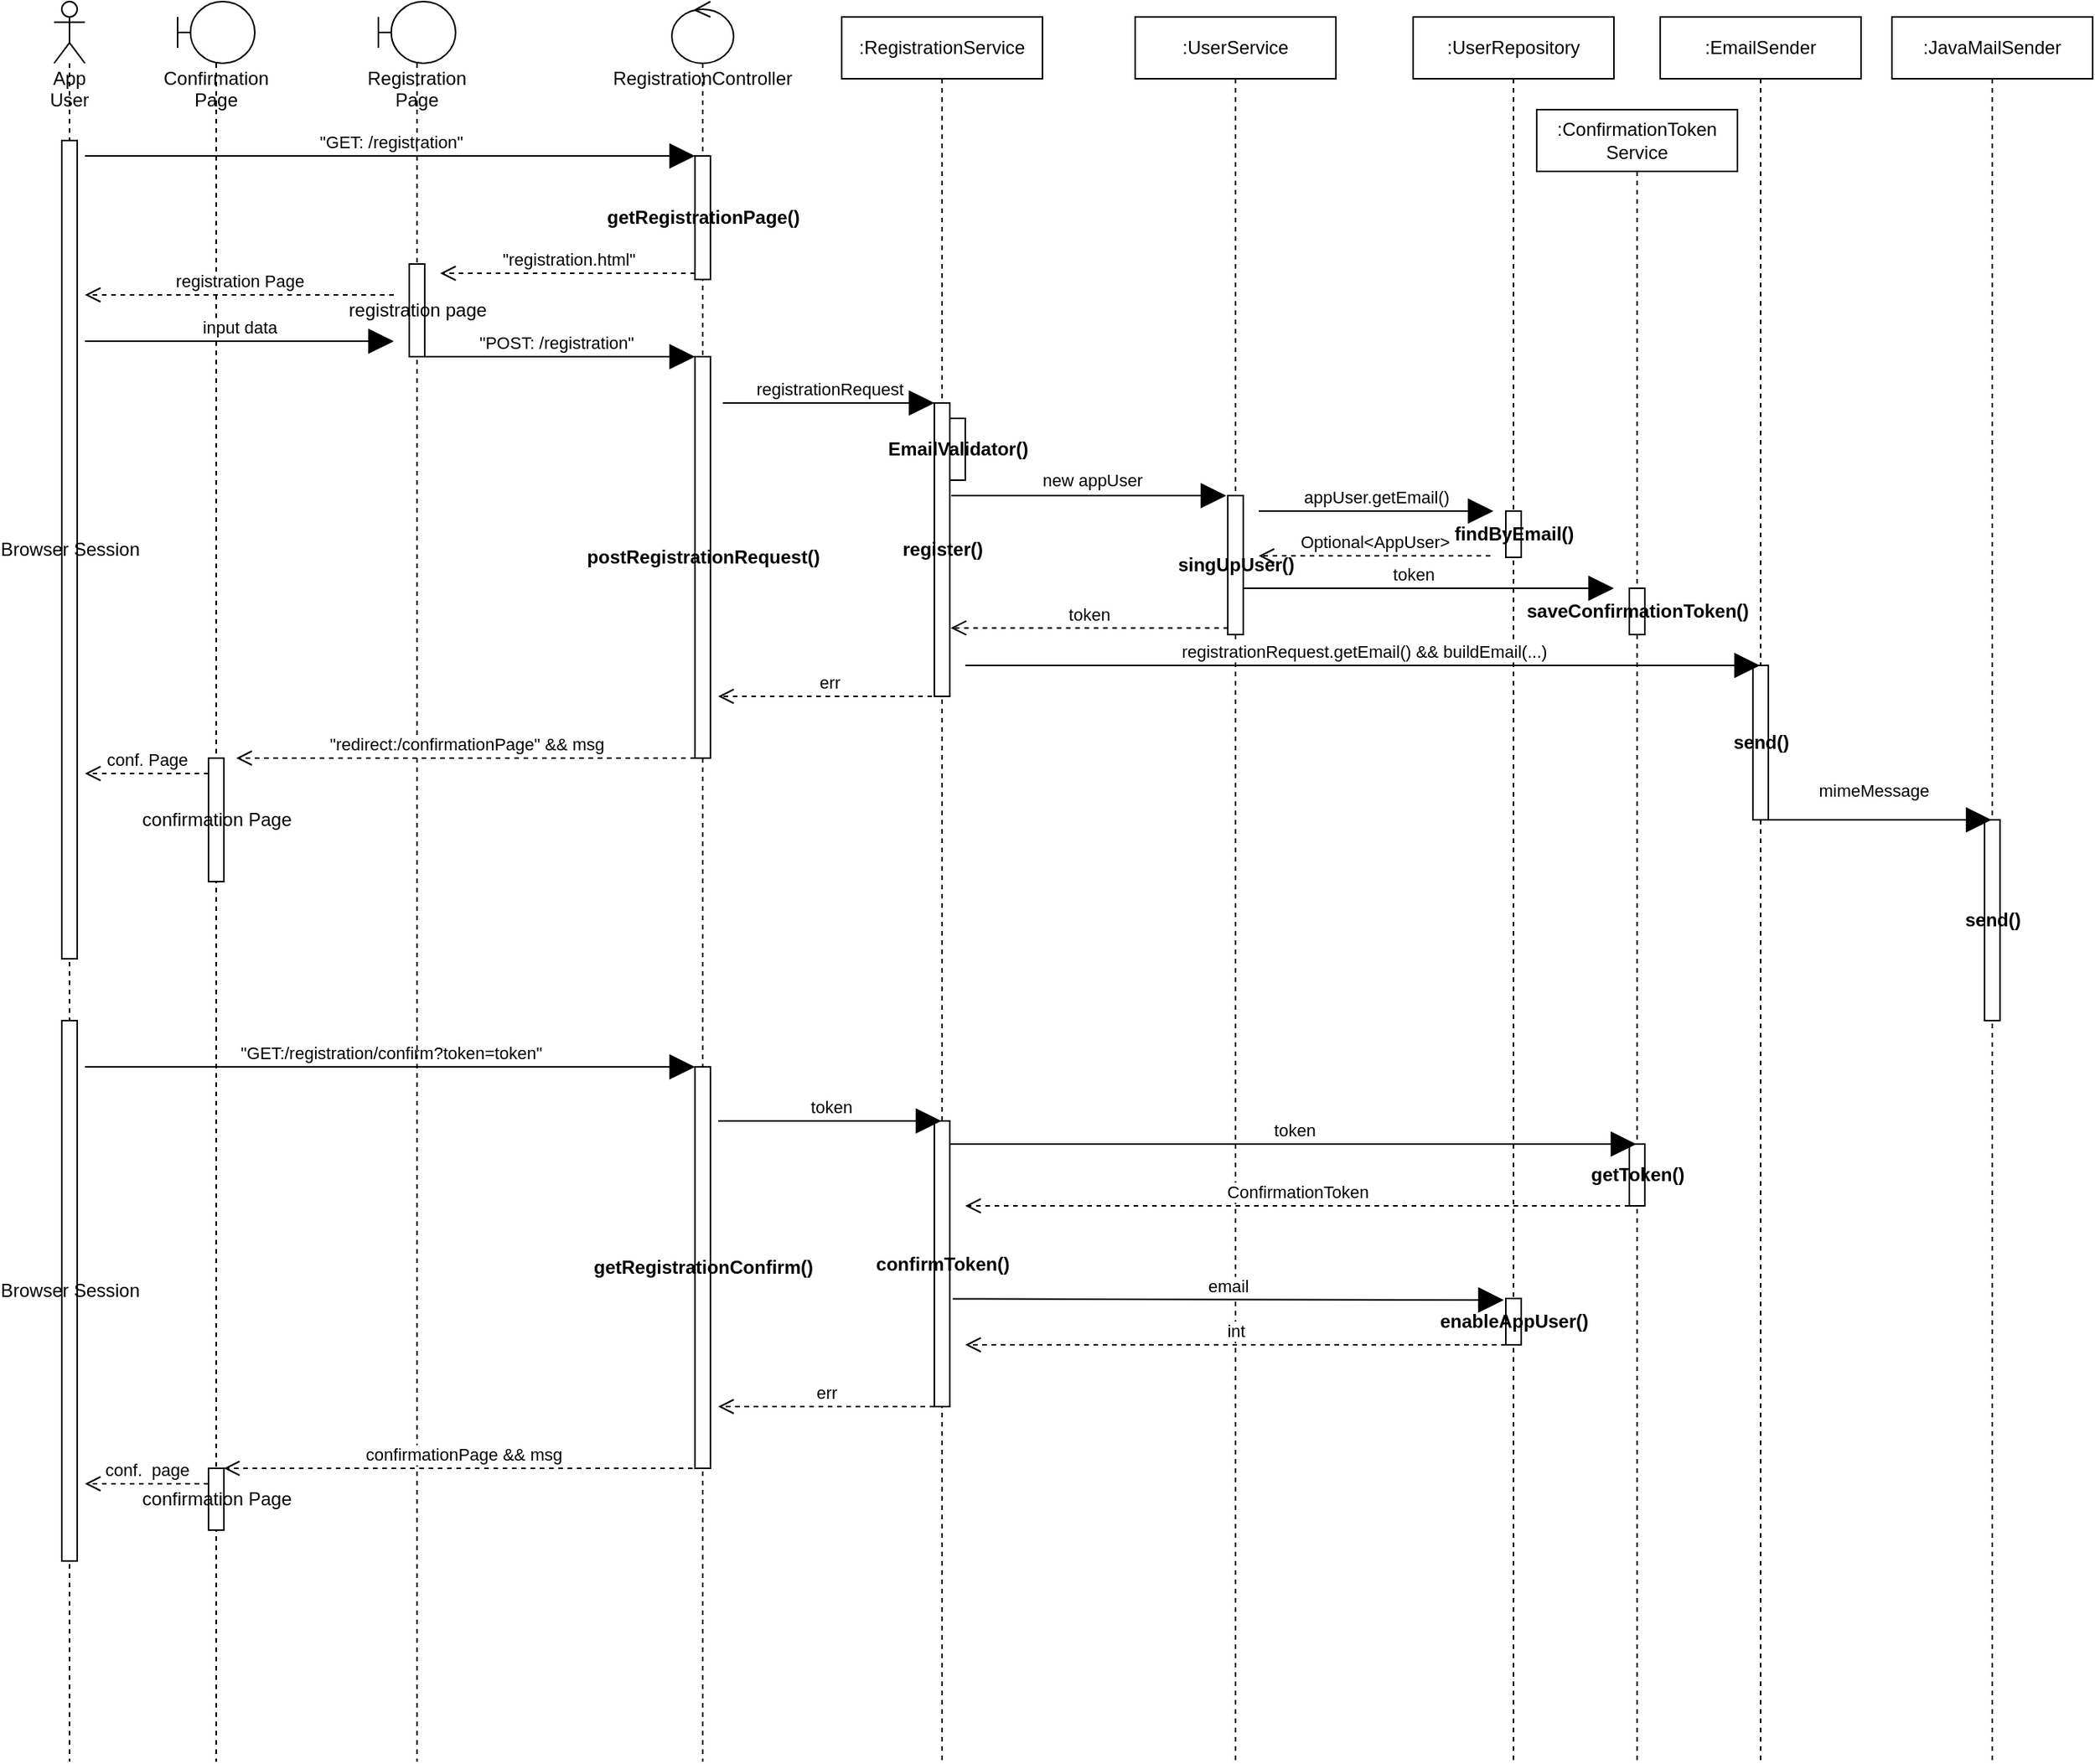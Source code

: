 <mxfile version="15.3.5" type="device"><diagram name="Page-1" id="13e1069c-82ec-6db2-03f1-153e76fe0fe0"><mxGraphModel dx="2540" dy="1551" grid="1" gridSize="10" guides="1" tooltips="1" connect="1" arrows="1" fold="1" page="1" pageScale="1" pageWidth="1100" pageHeight="850" background="none" math="0" shadow="0"><root><mxCell id="0"/><mxCell id="1" parent="0"/><mxCell id="hQMQRHdc7gFSohFYrZQk-5" value="App User" style="shape=umlLifeline;participant=umlActor;perimeter=lifelinePerimeter;whiteSpace=wrap;html=1;container=1;collapsible=0;recursiveResize=0;verticalAlign=top;spacingTop=36;outlineConnect=0;hachureGap=4;pointerEvents=0;" parent="1" vertex="1"><mxGeometry x="-180" y="-20" width="20" height="1140" as="geometry"/></mxCell><mxCell id="hQMQRHdc7gFSohFYrZQk-49" value="Browser Session" style="html=1;points=[];perimeter=orthogonalPerimeter;hachureGap=4;pointerEvents=0;" parent="hQMQRHdc7gFSohFYrZQk-5" vertex="1"><mxGeometry x="5" y="90" width="10" height="530" as="geometry"/></mxCell><mxCell id="hQMQRHdc7gFSohFYrZQk-50" value="Browser Session" style="html=1;points=[];perimeter=orthogonalPerimeter;hachureGap=4;pointerEvents=0;" parent="hQMQRHdc7gFSohFYrZQk-5" vertex="1"><mxGeometry x="5" y="660" width="10" height="350" as="geometry"/></mxCell><mxCell id="hQMQRHdc7gFSohFYrZQk-8" value="RegistrationController" style="shape=umlLifeline;participant=umlControl;perimeter=lifelinePerimeter;whiteSpace=wrap;html=1;container=1;collapsible=0;recursiveResize=0;verticalAlign=top;spacingTop=36;outlineConnect=0;hachureGap=4;pointerEvents=0;" parent="1" vertex="1"><mxGeometry x="220" y="-20" width="40" height="1140" as="geometry"/></mxCell><mxCell id="hQMQRHdc7gFSohFYrZQk-9" value="&lt;b&gt;getRegistrationPage()&lt;/b&gt;" style="html=1;points=[];perimeter=orthogonalPerimeter;hachureGap=4;pointerEvents=0;" parent="hQMQRHdc7gFSohFYrZQk-8" vertex="1"><mxGeometry x="15" y="100" width="10" height="80" as="geometry"/></mxCell><mxCell id="hQMQRHdc7gFSohFYrZQk-12" value="&lt;b&gt;postRegistrationRequest()&lt;/b&gt;" style="html=1;points=[];perimeter=orthogonalPerimeter;hachureGap=4;pointerEvents=0;" parent="hQMQRHdc7gFSohFYrZQk-8" vertex="1"><mxGeometry x="15" y="230" width="10" height="260" as="geometry"/></mxCell><mxCell id="hQMQRHdc7gFSohFYrZQk-63" value="&lt;b&gt;getRegistrationConfirm()&lt;/b&gt;" style="html=1;points=[];perimeter=orthogonalPerimeter;hachureGap=4;pointerEvents=0;" parent="hQMQRHdc7gFSohFYrZQk-8" vertex="1"><mxGeometry x="15" y="690" width="10" height="260" as="geometry"/></mxCell><mxCell id="hQMQRHdc7gFSohFYrZQk-64" value="&quot;GET:/registration/confirm?token=token&quot;" style="html=1;verticalAlign=bottom;endArrow=block;entryX=0;entryY=0;startSize=14;endSize=14;sourcePerimeterSpacing=8;targetPerimeterSpacing=8;" parent="hQMQRHdc7gFSohFYrZQk-8" target="hQMQRHdc7gFSohFYrZQk-63" edge="1"><mxGeometry relative="1" as="geometry"><mxPoint x="-380" y="690" as="sourcePoint"/></mxGeometry></mxCell><mxCell id="hQMQRHdc7gFSohFYrZQk-10" value="&quot;GET: /registration&quot;" style="html=1;verticalAlign=bottom;endArrow=block;entryX=0;entryY=0;startSize=14;endSize=14;sourcePerimeterSpacing=8;targetPerimeterSpacing=8;" parent="1" target="hQMQRHdc7gFSohFYrZQk-9" edge="1"><mxGeometry relative="1" as="geometry"><mxPoint x="-160" y="80" as="sourcePoint"/></mxGeometry></mxCell><mxCell id="hQMQRHdc7gFSohFYrZQk-11" value="&quot;registration.html&quot;" style="html=1;verticalAlign=bottom;endArrow=open;dashed=1;endSize=8;exitX=0;exitY=0.95;sourcePerimeterSpacing=8;targetPerimeterSpacing=8;" parent="1" source="hQMQRHdc7gFSohFYrZQk-9" edge="1"><mxGeometry relative="1" as="geometry"><mxPoint x="70" y="156" as="targetPoint"/></mxGeometry></mxCell><mxCell id="hQMQRHdc7gFSohFYrZQk-13" value="&quot;POST: /registration&quot;" style="html=1;verticalAlign=bottom;endArrow=block;entryX=0;entryY=0;startSize=14;endSize=14;sourcePerimeterSpacing=8;targetPerimeterSpacing=8;" parent="1" source="hQMQRHdc7gFSohFYrZQk-22" target="hQMQRHdc7gFSohFYrZQk-12" edge="1"><mxGeometry relative="1" as="geometry"><mxPoint x="120" y="190" as="sourcePoint"/></mxGeometry></mxCell><mxCell id="hQMQRHdc7gFSohFYrZQk-22" value="Registration Page" style="shape=umlLifeline;participant=umlBoundary;perimeter=lifelinePerimeter;whiteSpace=wrap;html=1;container=1;collapsible=0;recursiveResize=0;verticalAlign=top;spacingTop=36;outlineConnect=0;hachureGap=4;pointerEvents=0;" parent="1" vertex="1"><mxGeometry x="30" y="-20" width="50" height="1140" as="geometry"/></mxCell><mxCell id="hQMQRHdc7gFSohFYrZQk-23" value="registration page" style="html=1;points=[];perimeter=orthogonalPerimeter;hachureGap=4;pointerEvents=0;" parent="hQMQRHdc7gFSohFYrZQk-22" vertex="1"><mxGeometry x="20" y="170" width="10" height="60" as="geometry"/></mxCell><mxCell id="hQMQRHdc7gFSohFYrZQk-14" value="&quot;redirect:/confirmationPage&quot; &amp;amp;&amp;amp; msg" style="html=1;verticalAlign=bottom;endArrow=open;dashed=1;endSize=8;exitX=0;exitY=1;sourcePerimeterSpacing=8;targetPerimeterSpacing=8;exitDx=0;exitDy=0;exitPerimeter=0;" parent="1" source="hQMQRHdc7gFSohFYrZQk-12" target="hQMQRHdc7gFSohFYrZQk-25" edge="1"><mxGeometry relative="1" as="geometry"><mxPoint x="-50" y="334" as="targetPoint"/><Array as="points"><mxPoint x="190" y="470"/></Array></mxGeometry></mxCell><mxCell id="hQMQRHdc7gFSohFYrZQk-24" value="Confirmation Page" style="shape=umlLifeline;participant=umlBoundary;perimeter=lifelinePerimeter;whiteSpace=wrap;html=1;container=1;collapsible=0;recursiveResize=0;verticalAlign=top;spacingTop=36;outlineConnect=0;hachureGap=4;pointerEvents=0;" parent="1" vertex="1"><mxGeometry x="-100" y="-20" width="50" height="1140" as="geometry"/></mxCell><mxCell id="hQMQRHdc7gFSohFYrZQk-25" value="confirmation Page" style="html=1;points=[];perimeter=orthogonalPerimeter;hachureGap=4;pointerEvents=0;" parent="hQMQRHdc7gFSohFYrZQk-24" vertex="1"><mxGeometry x="20" y="490" width="10" height="80" as="geometry"/></mxCell><mxCell id="hQMQRHdc7gFSohFYrZQk-66" value="confirmation Page" style="html=1;points=[];perimeter=orthogonalPerimeter;hachureGap=4;pointerEvents=0;" parent="hQMQRHdc7gFSohFYrZQk-24" vertex="1"><mxGeometry x="20" y="950" width="10" height="40" as="geometry"/></mxCell><mxCell id="hQMQRHdc7gFSohFYrZQk-27" value=":RegistrationService" style="shape=umlLifeline;perimeter=lifelinePerimeter;whiteSpace=wrap;html=1;container=1;collapsible=0;recursiveResize=0;outlineConnect=0;hachureGap=4;pointerEvents=0;" parent="1" vertex="1"><mxGeometry x="330" y="-10" width="130" height="1130" as="geometry"/></mxCell><mxCell id="hQMQRHdc7gFSohFYrZQk-28" value="&lt;b&gt;register()&lt;/b&gt;" style="html=1;points=[];perimeter=orthogonalPerimeter;hachureGap=4;pointerEvents=0;" parent="hQMQRHdc7gFSohFYrZQk-27" vertex="1"><mxGeometry x="60" y="250" width="10" height="190" as="geometry"/></mxCell><mxCell id="hQMQRHdc7gFSohFYrZQk-69" value="err" style="html=1;verticalAlign=bottom;endArrow=open;dashed=1;endSize=8;sourcePerimeterSpacing=8;targetPerimeterSpacing=8;" parent="hQMQRHdc7gFSohFYrZQk-27" edge="1"><mxGeometry relative="1" as="geometry"><mxPoint x="60" y="900" as="sourcePoint"/><mxPoint x="-80" y="900" as="targetPoint"/></mxGeometry></mxCell><mxCell id="hQMQRHdc7gFSohFYrZQk-67" value="&lt;b&gt;confirmToken()&lt;/b&gt;" style="html=1;points=[];perimeter=orthogonalPerimeter;hachureGap=4;pointerEvents=0;" parent="hQMQRHdc7gFSohFYrZQk-27" vertex="1"><mxGeometry x="60" y="715" width="10" height="185" as="geometry"/></mxCell><mxCell id="YQZxT0zuKfxDBpUKnYFT-1" value="&lt;b&gt;EmailValidator()&lt;/b&gt;" style="html=1;points=[];perimeter=orthogonalPerimeter;hachureGap=4;pointerEvents=0;" parent="hQMQRHdc7gFSohFYrZQk-27" vertex="1"><mxGeometry x="70" y="260" width="10" height="40" as="geometry"/></mxCell><mxCell id="hQMQRHdc7gFSohFYrZQk-68" value="token" style="html=1;verticalAlign=bottom;endArrow=block;startSize=14;endSize=14;sourcePerimeterSpacing=8;targetPerimeterSpacing=8;" parent="hQMQRHdc7gFSohFYrZQk-27" target="hQMQRHdc7gFSohFYrZQk-27" edge="1"><mxGeometry width="80" relative="1" as="geometry"><mxPoint x="-80" y="715" as="sourcePoint"/><mxPoint x="50" y="715" as="targetPoint"/></mxGeometry></mxCell><mxCell id="hQMQRHdc7gFSohFYrZQk-29" value="registrationRequest" style="html=1;verticalAlign=bottom;endArrow=block;entryX=0;entryY=0;startSize=14;endSize=14;sourcePerimeterSpacing=8;targetPerimeterSpacing=8;" parent="1" source="hQMQRHdc7gFSohFYrZQk-12" target="hQMQRHdc7gFSohFYrZQk-28" edge="1"><mxGeometry relative="1" as="geometry"><mxPoint x="320" y="240" as="sourcePoint"/></mxGeometry></mxCell><mxCell id="hQMQRHdc7gFSohFYrZQk-30" value="err" style="html=1;verticalAlign=bottom;endArrow=open;dashed=1;endSize=8;sourcePerimeterSpacing=8;targetPerimeterSpacing=8;" parent="1" source="hQMQRHdc7gFSohFYrZQk-27" edge="1"><mxGeometry relative="1" as="geometry"><mxPoint x="250" y="430" as="targetPoint"/><Array as="points"><mxPoint x="330" y="430"/></Array></mxGeometry></mxCell><mxCell id="hQMQRHdc7gFSohFYrZQk-31" value=":UserService" style="shape=umlLifeline;perimeter=lifelinePerimeter;whiteSpace=wrap;html=1;container=1;collapsible=0;recursiveResize=0;outlineConnect=0;hachureGap=4;pointerEvents=0;" parent="1" vertex="1"><mxGeometry x="520" y="-10" width="130" height="1130" as="geometry"/></mxCell><mxCell id="hQMQRHdc7gFSohFYrZQk-32" value="&lt;b&gt;singUpUser()&lt;/b&gt;" style="html=1;points=[];perimeter=orthogonalPerimeter;hachureGap=4;pointerEvents=0;" parent="hQMQRHdc7gFSohFYrZQk-31" vertex="1"><mxGeometry x="60" y="310" width="10" height="90" as="geometry"/></mxCell><mxCell id="hQMQRHdc7gFSohFYrZQk-34" value=":UserRepository" style="shape=umlLifeline;perimeter=lifelinePerimeter;whiteSpace=wrap;html=1;container=1;collapsible=0;recursiveResize=0;outlineConnect=0;hachureGap=4;pointerEvents=0;" parent="1" vertex="1"><mxGeometry x="700" y="-10" width="130" height="1130" as="geometry"/></mxCell><mxCell id="hQMQRHdc7gFSohFYrZQk-35" value="&lt;b&gt;findByEmail()&lt;/b&gt;" style="html=1;points=[];perimeter=orthogonalPerimeter;hachureGap=4;pointerEvents=0;" parent="hQMQRHdc7gFSohFYrZQk-34" vertex="1"><mxGeometry x="60" y="320" width="10" height="30" as="geometry"/></mxCell><mxCell id="hQMQRHdc7gFSohFYrZQk-74" value="token" style="html=1;verticalAlign=bottom;endArrow=block;startSize=14;endSize=14;sourcePerimeterSpacing=8;targetPerimeterSpacing=8;" parent="hQMQRHdc7gFSohFYrZQk-34" edge="1"><mxGeometry x="-0.083" width="80" relative="1" as="geometry"><mxPoint x="-110" y="370" as="sourcePoint"/><mxPoint x="130" y="370" as="targetPoint"/><mxPoint as="offset"/></mxGeometry></mxCell><mxCell id="YQZxT0zuKfxDBpUKnYFT-14" value="&lt;b&gt;enableAppUser()&lt;/b&gt;" style="html=1;points=[];perimeter=orthogonalPerimeter;hachureGap=4;pointerEvents=0;" parent="hQMQRHdc7gFSohFYrZQk-34" vertex="1"><mxGeometry x="60" y="830" width="10" height="30" as="geometry"/></mxCell><mxCell id="YQZxT0zuKfxDBpUKnYFT-18" value="int" style="html=1;verticalAlign=bottom;endArrow=open;dashed=1;endSize=8;sourcePerimeterSpacing=8;targetPerimeterSpacing=8;" parent="hQMQRHdc7gFSohFYrZQk-34" edge="1"><mxGeometry relative="1" as="geometry"><mxPoint x="60" y="860" as="sourcePoint"/><mxPoint x="-290" y="860" as="targetPoint"/></mxGeometry></mxCell><mxCell id="hQMQRHdc7gFSohFYrZQk-37" value="Optional&amp;lt;AppUser&amp;gt;" style="html=1;verticalAlign=bottom;endArrow=open;dashed=1;endSize=8;sourcePerimeterSpacing=8;targetPerimeterSpacing=8;" parent="1" edge="1"><mxGeometry relative="1" as="geometry"><mxPoint x="750" y="339" as="sourcePoint"/><mxPoint x="600" y="339" as="targetPoint"/></mxGeometry></mxCell><mxCell id="hQMQRHdc7gFSohFYrZQk-38" value=":EmailSender" style="shape=umlLifeline;perimeter=lifelinePerimeter;whiteSpace=wrap;html=1;container=1;collapsible=0;recursiveResize=0;outlineConnect=0;hachureGap=4;pointerEvents=0;" parent="1" vertex="1"><mxGeometry x="860" y="-10" width="130" height="1130" as="geometry"/></mxCell><mxCell id="hQMQRHdc7gFSohFYrZQk-39" value="&lt;b&gt;send()&lt;/b&gt;" style="html=1;points=[];perimeter=orthogonalPerimeter;hachureGap=4;pointerEvents=0;" parent="hQMQRHdc7gFSohFYrZQk-38" vertex="1"><mxGeometry x="60" y="420" width="10" height="100" as="geometry"/></mxCell><mxCell id="hQMQRHdc7gFSohFYrZQk-33" value="" style="html=1;verticalAlign=bottom;endArrow=block;startSize=14;endSize=14;sourcePerimeterSpacing=8;targetPerimeterSpacing=8;exitX=1.095;exitY=0.316;exitDx=0;exitDy=0;exitPerimeter=0;" parent="1" source="hQMQRHdc7gFSohFYrZQk-28" edge="1"><mxGeometry width="80" relative="1" as="geometry"><mxPoint x="400" y="250" as="sourcePoint"/><mxPoint x="579" y="300" as="targetPoint"/><Array as="points"><mxPoint x="440" y="300"/><mxPoint x="540" y="300"/></Array></mxGeometry></mxCell><mxCell id="hQMQRHdc7gFSohFYrZQk-55" value="new appUser" style="edgeLabel;html=1;align=center;verticalAlign=middle;resizable=0;points=[];" parent="hQMQRHdc7gFSohFYrZQk-33" vertex="1" connectable="0"><mxGeometry x="0.021" y="-1" relative="1" as="geometry"><mxPoint y="-11" as="offset"/></mxGeometry></mxCell><mxCell id="hQMQRHdc7gFSohFYrZQk-36" value="appUser.getEmail()" style="html=1;verticalAlign=bottom;endArrow=block;startSize=14;endSize=14;sourcePerimeterSpacing=8;targetPerimeterSpacing=8;" parent="1" target="hQMQRHdc7gFSohFYrZQk-35" edge="1"><mxGeometry width="80" relative="1" as="geometry"><mxPoint x="600" y="310" as="sourcePoint"/><mxPoint x="670" y="270" as="targetPoint"/><Array as="points"><mxPoint x="710" y="310"/><mxPoint x="730" y="310"/><mxPoint x="752" y="310"/></Array></mxGeometry></mxCell><mxCell id="hQMQRHdc7gFSohFYrZQk-48" value="token" style="html=1;verticalAlign=bottom;endArrow=open;dashed=1;endSize=8;sourcePerimeterSpacing=8;targetPerimeterSpacing=8;exitX=0.022;exitY=0.953;exitDx=0;exitDy=0;exitPerimeter=0;entryX=1.057;entryY=0.767;entryDx=0;entryDy=0;entryPerimeter=0;" parent="1" source="hQMQRHdc7gFSohFYrZQk-32" target="hQMQRHdc7gFSohFYrZQk-28" edge="1"><mxGeometry relative="1" as="geometry"><mxPoint x="530" y="310" as="sourcePoint"/><mxPoint x="410" y="386" as="targetPoint"/></mxGeometry></mxCell><mxCell id="hQMQRHdc7gFSohFYrZQk-51" value="registrationRequest.getEmail() &amp;amp;&amp;amp; buildEmail(...)" style="html=1;verticalAlign=bottom;endArrow=block;startSize=14;endSize=14;sourcePerimeterSpacing=8;targetPerimeterSpacing=8;" parent="1" target="hQMQRHdc7gFSohFYrZQk-38" edge="1"><mxGeometry width="80" relative="1" as="geometry"><mxPoint x="410" y="410" as="sourcePoint"/><mxPoint x="900" y="410" as="targetPoint"/><Array as="points"><mxPoint x="720" y="410"/></Array></mxGeometry></mxCell><mxCell id="hQMQRHdc7gFSohFYrZQk-52" value=":JavaMailSender" style="shape=umlLifeline;perimeter=lifelinePerimeter;whiteSpace=wrap;html=1;container=1;collapsible=0;recursiveResize=0;outlineConnect=0;hachureGap=4;pointerEvents=0;" parent="1" vertex="1"><mxGeometry x="1010" y="-10" width="130" height="1130" as="geometry"/></mxCell><mxCell id="YQZxT0zuKfxDBpUKnYFT-8" style="edgeStyle=none;curved=1;rounded=0;orthogonalLoop=1;jettySize=auto;html=1;endArrow=open;startSize=14;endSize=14;sourcePerimeterSpacing=8;targetPerimeterSpacing=8;" parent="hQMQRHdc7gFSohFYrZQk-52" source="hQMQRHdc7gFSohFYrZQk-53" target="hQMQRHdc7gFSohFYrZQk-52" edge="1"><mxGeometry relative="1" as="geometry"/></mxCell><mxCell id="hQMQRHdc7gFSohFYrZQk-53" value="&lt;b&gt;send()&lt;/b&gt;" style="html=1;points=[];perimeter=orthogonalPerimeter;hachureGap=4;pointerEvents=0;" parent="hQMQRHdc7gFSohFYrZQk-52" vertex="1"><mxGeometry x="60" y="520" width="10" height="130" as="geometry"/></mxCell><mxCell id="hQMQRHdc7gFSohFYrZQk-70" value=":ConfirmationToken&lt;br&gt;Service" style="shape=umlLifeline;perimeter=lifelinePerimeter;whiteSpace=wrap;html=1;container=1;collapsible=0;recursiveResize=0;outlineConnect=0;hachureGap=4;pointerEvents=0;" parent="1" vertex="1"><mxGeometry x="780" y="50" width="130" height="1070" as="geometry"/></mxCell><mxCell id="hQMQRHdc7gFSohFYrZQk-73" value="&lt;b&gt;saveConfirmationToken()&lt;/b&gt;" style="html=1;points=[];perimeter=orthogonalPerimeter;hachureGap=4;pointerEvents=0;" parent="hQMQRHdc7gFSohFYrZQk-70" vertex="1"><mxGeometry x="60" y="310" width="10" height="30" as="geometry"/></mxCell><mxCell id="YQZxT0zuKfxDBpUKnYFT-11" value="&lt;b&gt;getToken()&lt;/b&gt;" style="html=1;points=[];perimeter=orthogonalPerimeter;hachureGap=4;pointerEvents=0;" parent="hQMQRHdc7gFSohFYrZQk-70" vertex="1"><mxGeometry x="60" y="670" width="10" height="40" as="geometry"/></mxCell><mxCell id="YQZxT0zuKfxDBpUKnYFT-13" value="ConfirmationToken" style="html=1;verticalAlign=bottom;endArrow=open;dashed=1;endSize=8;sourcePerimeterSpacing=8;targetPerimeterSpacing=8;" parent="hQMQRHdc7gFSohFYrZQk-70" edge="1"><mxGeometry relative="1" as="geometry"><mxPoint x="60" y="710" as="sourcePoint"/><mxPoint x="-370" y="710" as="targetPoint"/></mxGeometry></mxCell><mxCell id="hQMQRHdc7gFSohFYrZQk-54" value="mimeMessage" style="html=1;verticalAlign=bottom;endArrow=block;startSize=14;endSize=14;sourcePerimeterSpacing=8;targetPerimeterSpacing=8;" parent="1" source="hQMQRHdc7gFSohFYrZQk-38" target="hQMQRHdc7gFSohFYrZQk-52" edge="1"><mxGeometry x="-0.031" y="10" width="80" relative="1" as="geometry"><mxPoint x="930" y="440" as="sourcePoint"/><mxPoint x="1010" y="440" as="targetPoint"/><mxPoint as="offset"/><Array as="points"><mxPoint x="1010" y="510"/><mxPoint x="1030" y="510"/></Array></mxGeometry></mxCell><mxCell id="hQMQRHdc7gFSohFYrZQk-65" value="confirmationPage &amp;amp;&amp;amp; msg" style="html=1;verticalAlign=bottom;endArrow=open;dashed=1;endSize=8;sourcePerimeterSpacing=8;targetPerimeterSpacing=8;" parent="1" source="hQMQRHdc7gFSohFYrZQk-8" edge="1"><mxGeometry relative="1" as="geometry"><mxPoint x="-70" y="930" as="targetPoint"/><Array as="points"><mxPoint x="200" y="930"/><mxPoint x="170" y="930"/><mxPoint x="20" y="930"/></Array></mxGeometry></mxCell><mxCell id="YQZxT0zuKfxDBpUKnYFT-12" value="token" style="html=1;verticalAlign=bottom;endArrow=block;startSize=14;endSize=14;sourcePerimeterSpacing=8;targetPerimeterSpacing=8;" parent="1" target="hQMQRHdc7gFSohFYrZQk-70" edge="1"><mxGeometry width="80" relative="1" as="geometry"><mxPoint x="400" y="720" as="sourcePoint"/><mxPoint x="770" y="720" as="targetPoint"/></mxGeometry></mxCell><mxCell id="YQZxT0zuKfxDBpUKnYFT-17" value="email" style="html=1;verticalAlign=bottom;endArrow=block;startSize=14;endSize=14;sourcePerimeterSpacing=8;targetPerimeterSpacing=8;exitX=1.184;exitY=0.623;exitDx=0;exitDy=0;exitPerimeter=0;entryX=-0.129;entryY=0.034;entryDx=0;entryDy=0;entryPerimeter=0;" parent="1" source="hQMQRHdc7gFSohFYrZQk-67" target="YQZxT0zuKfxDBpUKnYFT-14" edge="1"><mxGeometry width="80" relative="1" as="geometry"><mxPoint x="410" y="830" as="sourcePoint"/><mxPoint x="840.0" y="820" as="targetPoint"/></mxGeometry></mxCell><mxCell id="lCU59mh5iww0UjHt3CVG-2" value="input data" style="html=1;verticalAlign=bottom;endArrow=block;startSize=14;endSize=14;sourcePerimeterSpacing=8;targetPerimeterSpacing=8;" edge="1" parent="1"><mxGeometry width="80" relative="1" as="geometry"><mxPoint x="-160" y="200" as="sourcePoint"/><mxPoint x="40" y="200" as="targetPoint"/></mxGeometry></mxCell><mxCell id="lCU59mh5iww0UjHt3CVG-3" value="registration Page" style="html=1;verticalAlign=bottom;endArrow=open;dashed=1;endSize=8;sourcePerimeterSpacing=8;targetPerimeterSpacing=8;" edge="1" parent="1"><mxGeometry relative="1" as="geometry"><mxPoint x="40" y="170" as="sourcePoint"/><mxPoint x="-160" y="170" as="targetPoint"/></mxGeometry></mxCell><mxCell id="lCU59mh5iww0UjHt3CVG-4" value="conf. Page" style="html=1;verticalAlign=bottom;endArrow=open;dashed=1;endSize=8;sourcePerimeterSpacing=8;targetPerimeterSpacing=8;" edge="1" parent="1"><mxGeometry relative="1" as="geometry"><mxPoint x="-80" y="480" as="sourcePoint"/><mxPoint x="-160" y="480" as="targetPoint"/></mxGeometry></mxCell><mxCell id="lCU59mh5iww0UjHt3CVG-5" value="conf.&amp;nbsp; page" style="html=1;verticalAlign=bottom;endArrow=open;dashed=1;endSize=8;sourcePerimeterSpacing=8;targetPerimeterSpacing=8;" edge="1" parent="1"><mxGeometry relative="1" as="geometry"><mxPoint x="-80" y="940" as="sourcePoint"/><mxPoint x="-160" y="940" as="targetPoint"/></mxGeometry></mxCell></root></mxGraphModel></diagram></mxfile>